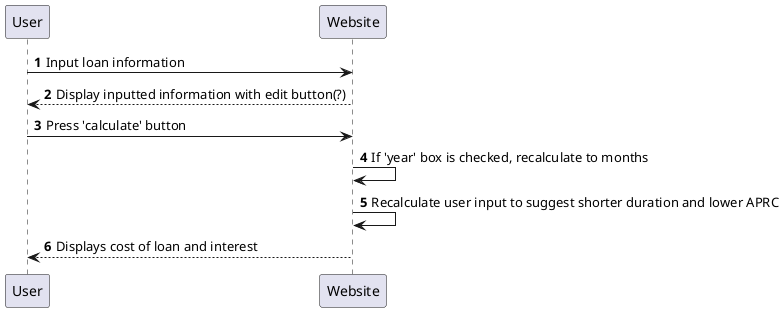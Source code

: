 @startuml
'https://plantuml.com/sequence-diagram

autonumber

User -> Website: Input loan information
Website --> User: Display inputted information with edit button(?)

User -> Website: Press 'calculate' button
Website -> Website: If 'year' box is checked, recalculate to months
Website -> Website: Recalculate user input to suggest shorter duration and lower APRC
Website --> User: Displays cost of loan and interest


@enduml